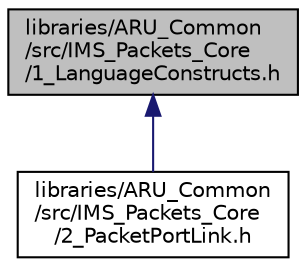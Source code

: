 digraph "libraries/ARU_Common/src/IMS_Packets_Core/1_LanguageConstructs.h"
{
 // LATEX_PDF_SIZE
  edge [fontname="Helvetica",fontsize="10",labelfontname="Helvetica",labelfontsize="10"];
  node [fontname="Helvetica",fontsize="10",shape=record];
  Node1 [label="libraries/ARU_Common\l/src/IMS_Packets_Core\l/1_LanguageConstructs.h",height=0.2,width=0.4,color="black", fillcolor="grey75", style="filled", fontcolor="black",tooltip="Fundamental Elements of Packet Communication."];
  Node1 -> Node2 [dir="back",color="midnightblue",fontsize="10",style="solid",fontname="Helvetica"];
  Node2 [label="libraries/ARU_Common\l/src/IMS_Packets_Core\l/2_PacketPortLink.h",height=0.2,width=0.4,color="black", fillcolor="white", style="filled",URL="$2___packet_port_link_8h.html",tooltip="Abstract Communication Objects."];
}
